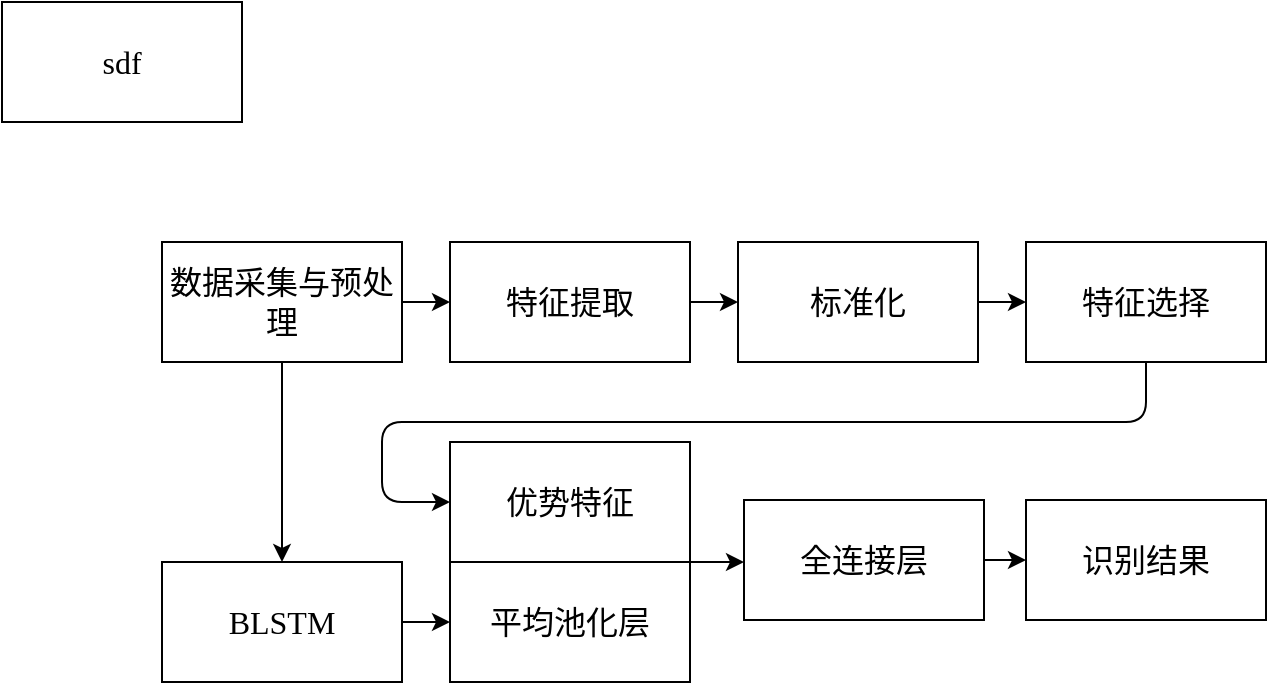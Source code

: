 <mxfile version="12.1.4" type="github" pages="1">
  <diagram id="_ZKeEi-CUO2dbfbgp64d" name="Page-1">
    <mxGraphModel dx="1422" dy="762" grid="1" gridSize="10" guides="1" tooltips="1" connect="1" arrows="1" fold="1" page="1" pageScale="1" pageWidth="827" pageHeight="1169" math="0" shadow="0">
      <root>
        <mxCell id="0"/>
        <mxCell id="1" parent="0"/>
        <mxCell id="ZAW7gzF5RGNyulMFM1rv-11" value="" style="edgeStyle=orthogonalEdgeStyle;rounded=0;orthogonalLoop=1;jettySize=auto;html=1;fontFamily=Times New Roman;fontSize=16;" parent="1" source="ZAW7gzF5RGNyulMFM1rv-1" target="ZAW7gzF5RGNyulMFM1rv-10" edge="1">
          <mxGeometry relative="1" as="geometry"/>
        </mxCell>
        <mxCell id="ZAW7gzF5RGNyulMFM1rv-33" value="" style="edgeStyle=orthogonalEdgeStyle;rounded=0;orthogonalLoop=1;jettySize=auto;html=1;startSize=10;fontFamily=Times New Roman;fontSize=16;" parent="1" source="ZAW7gzF5RGNyulMFM1rv-1" target="ZAW7gzF5RGNyulMFM1rv-2" edge="1">
          <mxGeometry relative="1" as="geometry"/>
        </mxCell>
        <mxCell id="ZAW7gzF5RGNyulMFM1rv-1" value="数据采集与预处理" style="rounded=0;whiteSpace=wrap;html=1;fontFamily=Times New Roman;fontSize=16;" parent="1" vertex="1">
          <mxGeometry x="90" y="160" width="120" height="60" as="geometry"/>
        </mxCell>
        <mxCell id="ZAW7gzF5RGNyulMFM1rv-26" style="edgeStyle=orthogonalEdgeStyle;rounded=0;orthogonalLoop=1;jettySize=auto;html=1;fontFamily=Times New Roman;fontSize=16;" parent="1" source="ZAW7gzF5RGNyulMFM1rv-10" target="ZAW7gzF5RGNyulMFM1rv-12" edge="1">
          <mxGeometry relative="1" as="geometry"/>
        </mxCell>
        <mxCell id="ZAW7gzF5RGNyulMFM1rv-10" value="&lt;font style=&quot;font-size: 16px;&quot;&gt;BLSTM&lt;/font&gt;" style="rounded=0;whiteSpace=wrap;html=1;fontFamily=Times New Roman;fontSize=16;" parent="1" vertex="1">
          <mxGeometry x="90" y="320" width="120" height="60" as="geometry"/>
        </mxCell>
        <mxCell id="ZAW7gzF5RGNyulMFM1rv-12" value="平均池化层" style="rounded=0;whiteSpace=wrap;html=1;fontFamily=Times New Roman;fontSize=16;" parent="1" vertex="1">
          <mxGeometry x="234" y="320" width="120" height="60" as="geometry"/>
        </mxCell>
        <mxCell id="ZAW7gzF5RGNyulMFM1rv-56" value="" style="edgeStyle=orthogonalEdgeStyle;rounded=0;orthogonalLoop=1;jettySize=auto;html=1;startSize=10;fontFamily=Times New Roman;fontSize=16;" parent="1" source="ZAW7gzF5RGNyulMFM1rv-48" target="ZAW7gzF5RGNyulMFM1rv-55" edge="1">
          <mxGeometry relative="1" as="geometry"/>
        </mxCell>
        <mxCell id="ZAW7gzF5RGNyulMFM1rv-48" value="全连接层" style="rounded=0;whiteSpace=wrap;html=1;fontFamily=Times New Roman;fontSize=16;" parent="1" vertex="1">
          <mxGeometry x="381" y="289" width="120" height="60" as="geometry"/>
        </mxCell>
        <mxCell id="ZAW7gzF5RGNyulMFM1rv-55" value="识别结果" style="rounded=0;whiteSpace=wrap;html=1;fontFamily=Times New Roman;fontSize=16;" parent="1" vertex="1">
          <mxGeometry x="522" y="289" width="120" height="60" as="geometry"/>
        </mxCell>
        <mxCell id="ZAW7gzF5RGNyulMFM1rv-14" value="优势特征" style="rounded=0;whiteSpace=wrap;html=1;fontFamily=Times New Roman;fontSize=16;" parent="1" vertex="1">
          <mxGeometry x="234" y="260" width="120" height="60" as="geometry"/>
        </mxCell>
        <mxCell id="ZAW7gzF5RGNyulMFM1rv-41" value="" style="edgeStyle=orthogonalEdgeStyle;rounded=0;orthogonalLoop=1;jettySize=auto;html=1;startSize=10;fontFamily=Times New Roman;fontSize=16;" parent="1" source="ZAW7gzF5RGNyulMFM1rv-2" target="ZAW7gzF5RGNyulMFM1rv-40" edge="1">
          <mxGeometry relative="1" as="geometry"/>
        </mxCell>
        <mxCell id="ZAW7gzF5RGNyulMFM1rv-2" value="特征提取" style="rounded=0;whiteSpace=wrap;html=1;fontFamily=Times New Roman;fontSize=16;" parent="1" vertex="1">
          <mxGeometry x="234" y="160" width="120" height="60" as="geometry"/>
        </mxCell>
        <mxCell id="ZAW7gzF5RGNyulMFM1rv-43" value="" style="edgeStyle=orthogonalEdgeStyle;rounded=0;orthogonalLoop=1;jettySize=auto;html=1;startSize=10;fontFamily=Times New Roman;fontSize=16;" parent="1" source="ZAW7gzF5RGNyulMFM1rv-40" target="ZAW7gzF5RGNyulMFM1rv-42" edge="1">
          <mxGeometry relative="1" as="geometry"/>
        </mxCell>
        <mxCell id="ZAW7gzF5RGNyulMFM1rv-40" value="标准化" style="rounded=0;whiteSpace=wrap;html=1;fontFamily=Times New Roman;fontSize=16;" parent="1" vertex="1">
          <mxGeometry x="378" y="160" width="120" height="60" as="geometry"/>
        </mxCell>
        <mxCell id="ZAW7gzF5RGNyulMFM1rv-42" value="特征选择" style="rounded=0;whiteSpace=wrap;html=1;fontFamily=Times New Roman;fontSize=16;" parent="1" vertex="1">
          <mxGeometry x="522" y="160" width="120" height="60" as="geometry"/>
        </mxCell>
        <mxCell id="ZAW7gzF5RGNyulMFM1rv-45" value="" style="endArrow=classic;html=1;exitX=0.5;exitY=1;exitDx=0;exitDy=0;entryX=0;entryY=0.5;entryDx=0;entryDy=0;fontFamily=Times New Roman;fontSize=16;" parent="1" source="ZAW7gzF5RGNyulMFM1rv-42" target="ZAW7gzF5RGNyulMFM1rv-14" edge="1">
          <mxGeometry width="50" height="50" relative="1" as="geometry">
            <mxPoint x="560" y="350" as="sourcePoint"/>
            <mxPoint x="610" y="300" as="targetPoint"/>
            <Array as="points">
              <mxPoint x="582" y="250"/>
              <mxPoint x="200" y="250"/>
              <mxPoint x="200" y="290"/>
            </Array>
          </mxGeometry>
        </mxCell>
        <mxCell id="ZAW7gzF5RGNyulMFM1rv-54" value="" style="endArrow=classic;html=1;entryX=0;entryY=0.5;entryDx=0;entryDy=0;exitX=1.004;exitY=0.986;exitDx=0;exitDy=0;exitPerimeter=0;fontFamily=Times New Roman;fontSize=16;" parent="1" edge="1">
          <mxGeometry width="50" height="50" relative="1" as="geometry">
            <mxPoint x="354.48" y="320" as="sourcePoint"/>
            <mxPoint x="381" y="320" as="targetPoint"/>
          </mxGeometry>
        </mxCell>
        <mxCell id="ZAW7gzF5RGNyulMFM1rv-57" value="sdf" style="rounded=0;whiteSpace=wrap;html=1;fontFamily=Times New Roman;fontSize=16;" parent="1" vertex="1">
          <mxGeometry x="10" y="40" width="120" height="60" as="geometry"/>
        </mxCell>
      </root>
    </mxGraphModel>
  </diagram>
</mxfile>
